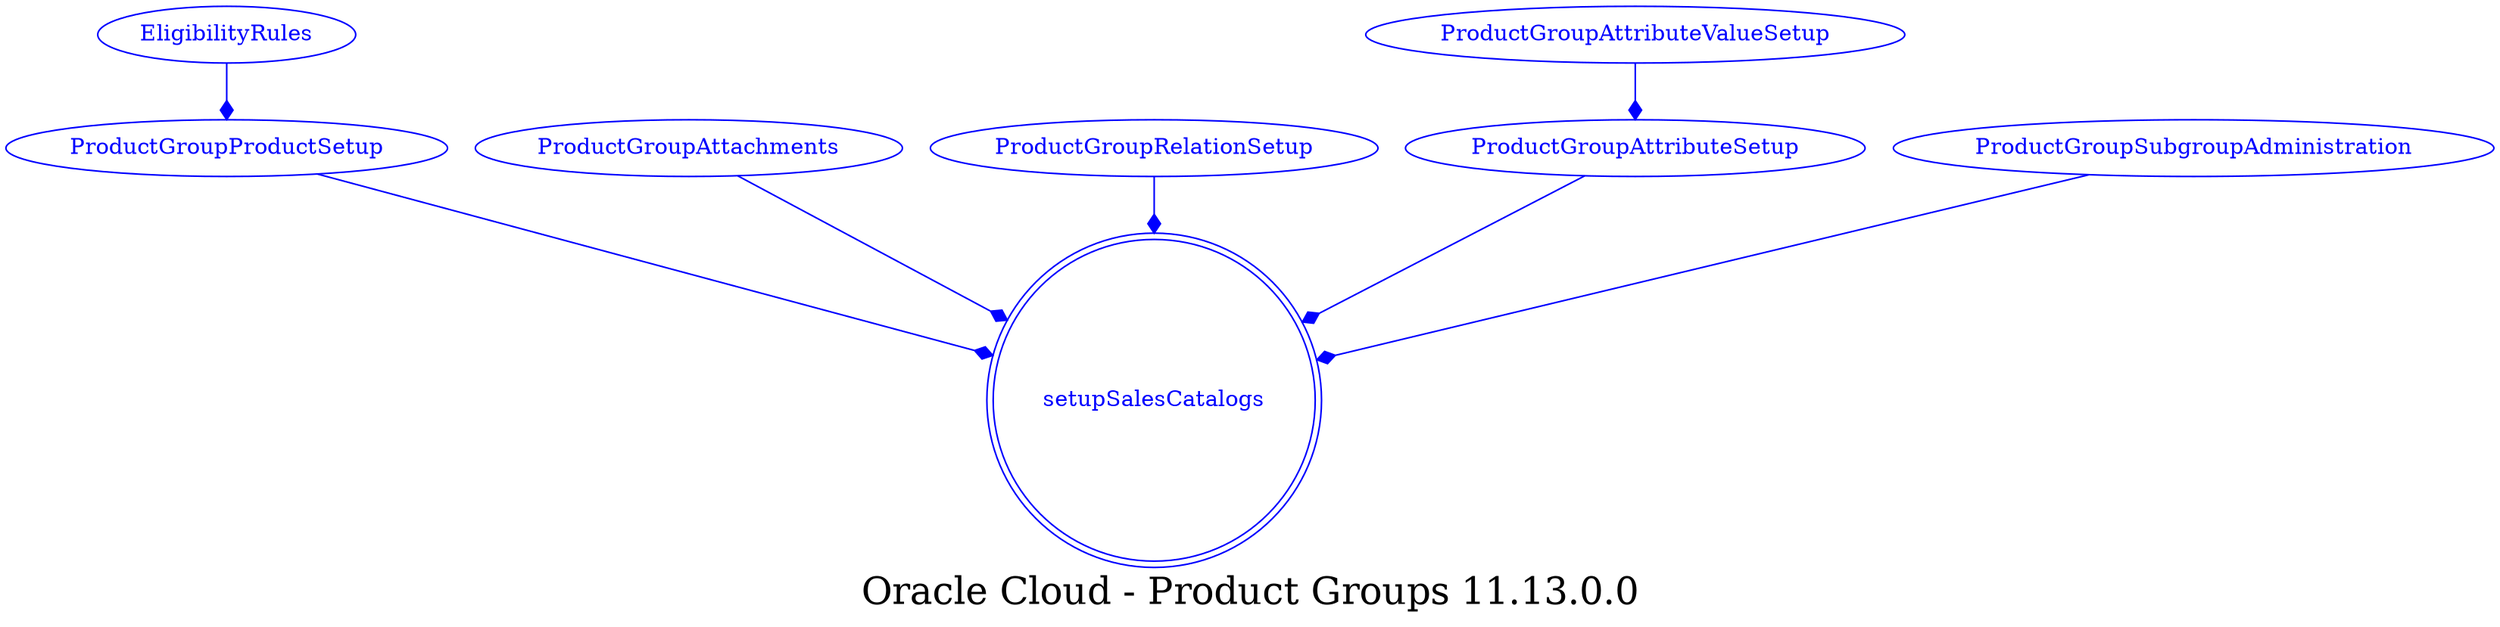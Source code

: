 digraph LexiconGraph {
graph[label="Oracle Cloud - Product Groups 11.13.0.0", fontsize=24]
splines=true
"setupSalesCatalogs" [color=blue, fontcolor=blue, shape=doublecircle]
"ProductGroupProductSetup" -> "setupSalesCatalogs" [color=blue, fontcolor=blue, arrowhead=diamond, arrowtail=none]
"ProductGroupProductSetup" [color=blue, fontcolor=blue, shape=ellipse]
"EligibilityRules" -> "ProductGroupProductSetup" [color=blue, fontcolor=blue, arrowhead=diamond, arrowtail=none]
"EligibilityRules" [color=blue, fontcolor=blue, shape=ellipse]
"ProductGroupAttachments" -> "setupSalesCatalogs" [color=blue, fontcolor=blue, arrowhead=diamond, arrowtail=none]
"ProductGroupAttachments" [color=blue, fontcolor=blue, shape=ellipse]
"ProductGroupRelationSetup" -> "setupSalesCatalogs" [color=blue, fontcolor=blue, arrowhead=diamond, arrowtail=none]
"ProductGroupRelationSetup" [color=blue, fontcolor=blue, shape=ellipse]
"ProductGroupAttributeSetup" -> "setupSalesCatalogs" [color=blue, fontcolor=blue, arrowhead=diamond, arrowtail=none]
"ProductGroupAttributeSetup" [color=blue, fontcolor=blue, shape=ellipse]
"ProductGroupAttributeValueSetup" -> "ProductGroupAttributeSetup" [color=blue, fontcolor=blue, arrowhead=diamond, arrowtail=none]
"ProductGroupAttributeValueSetup" [color=blue, fontcolor=blue, shape=ellipse]
"ProductGroupSubgroupAdministration" -> "setupSalesCatalogs" [color=blue, fontcolor=blue, arrowhead=diamond, arrowtail=none]
"ProductGroupSubgroupAdministration" [color=blue, fontcolor=blue, shape=ellipse]
}
